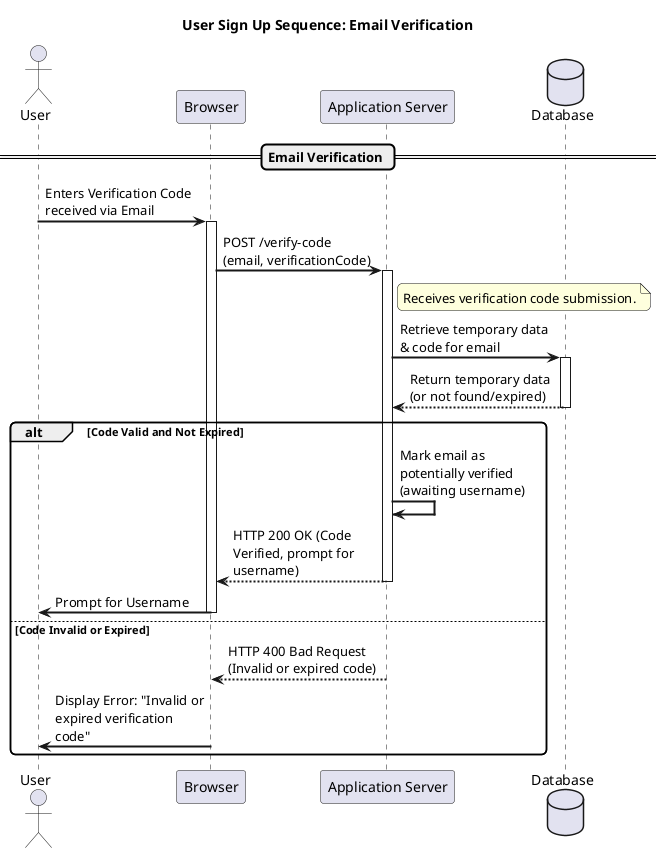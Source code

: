 @startuml
title User Sign Up Sequence: Email Verification

actor User
participant Browser as Client
participant "Application Server" as Server
database Database as DB

skinparam sequenceArrowThickness 2
skinparam roundcorner 10
skinparam maxmessagesize 150
skinparam sequenceParticipant bold

== Email Verification ==
User -> Client : Enters Verification Code received via Email
activate Client
Client -> Server : POST /verify-code (email, verificationCode)
activate Server
note right of Server: Receives verification code submission.

Server -> DB : Retrieve temporary data & code for email
activate DB
DB --> Server : Return temporary data (or not found/expired)
deactivate DB

alt Code Valid and Not Expired
    Server -> Server : Mark email as potentially verified (awaiting username)
    Server --> Client : HTTP 200 OK (Code Verified, prompt for username)
    deactivate Server
    Client -> User : Prompt for Username
    deactivate Client
else Code Invalid or Expired
    Server --> Client : HTTP 400 Bad Request (Invalid or expired code)
    deactivate Server
    Client -> User : Display Error: "Invalid or expired verification code"
    deactivate Client
end

@enduml
